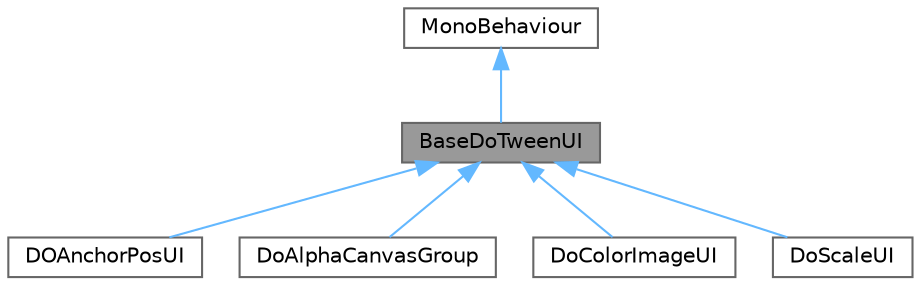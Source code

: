 digraph "BaseDoTweenUI"
{
 // LATEX_PDF_SIZE
  bgcolor="transparent";
  edge [fontname=Helvetica,fontsize=10,labelfontname=Helvetica,labelfontsize=10];
  node [fontname=Helvetica,fontsize=10,shape=box,height=0.2,width=0.4];
  Node1 [id="Node000001",label="BaseDoTweenUI",height=0.2,width=0.4,color="gray40", fillcolor="grey60", style="filled", fontcolor="black",tooltip=" "];
  Node2 -> Node1 [id="edge1_Node000001_Node000002",dir="back",color="steelblue1",style="solid",tooltip=" "];
  Node2 [id="Node000002",label="MonoBehaviour",height=0.2,width=0.4,color="gray40", fillcolor="white", style="filled",tooltip=" "];
  Node1 -> Node3 [id="edge2_Node000001_Node000003",dir="back",color="steelblue1",style="solid",tooltip=" "];
  Node3 [id="Node000003",label="DOAnchorPosUI",height=0.2,width=0.4,color="gray40", fillcolor="white", style="filled",URL="$class_d_o_anchor_pos_u_i.html",tooltip=" "];
  Node1 -> Node4 [id="edge3_Node000001_Node000004",dir="back",color="steelblue1",style="solid",tooltip=" "];
  Node4 [id="Node000004",label="DoAlphaCanvasGroup",height=0.2,width=0.4,color="gray40", fillcolor="white", style="filled",URL="$class_do_alpha_canvas_group.html",tooltip=" "];
  Node1 -> Node5 [id="edge4_Node000001_Node000005",dir="back",color="steelblue1",style="solid",tooltip=" "];
  Node5 [id="Node000005",label="DoColorImageUI",height=0.2,width=0.4,color="gray40", fillcolor="white", style="filled",URL="$class_do_color_image_u_i.html",tooltip=" "];
  Node1 -> Node6 [id="edge5_Node000001_Node000006",dir="back",color="steelblue1",style="solid",tooltip=" "];
  Node6 [id="Node000006",label="DoScaleUI",height=0.2,width=0.4,color="gray40", fillcolor="white", style="filled",URL="$class_do_scale_u_i.html",tooltip=" "];
}
